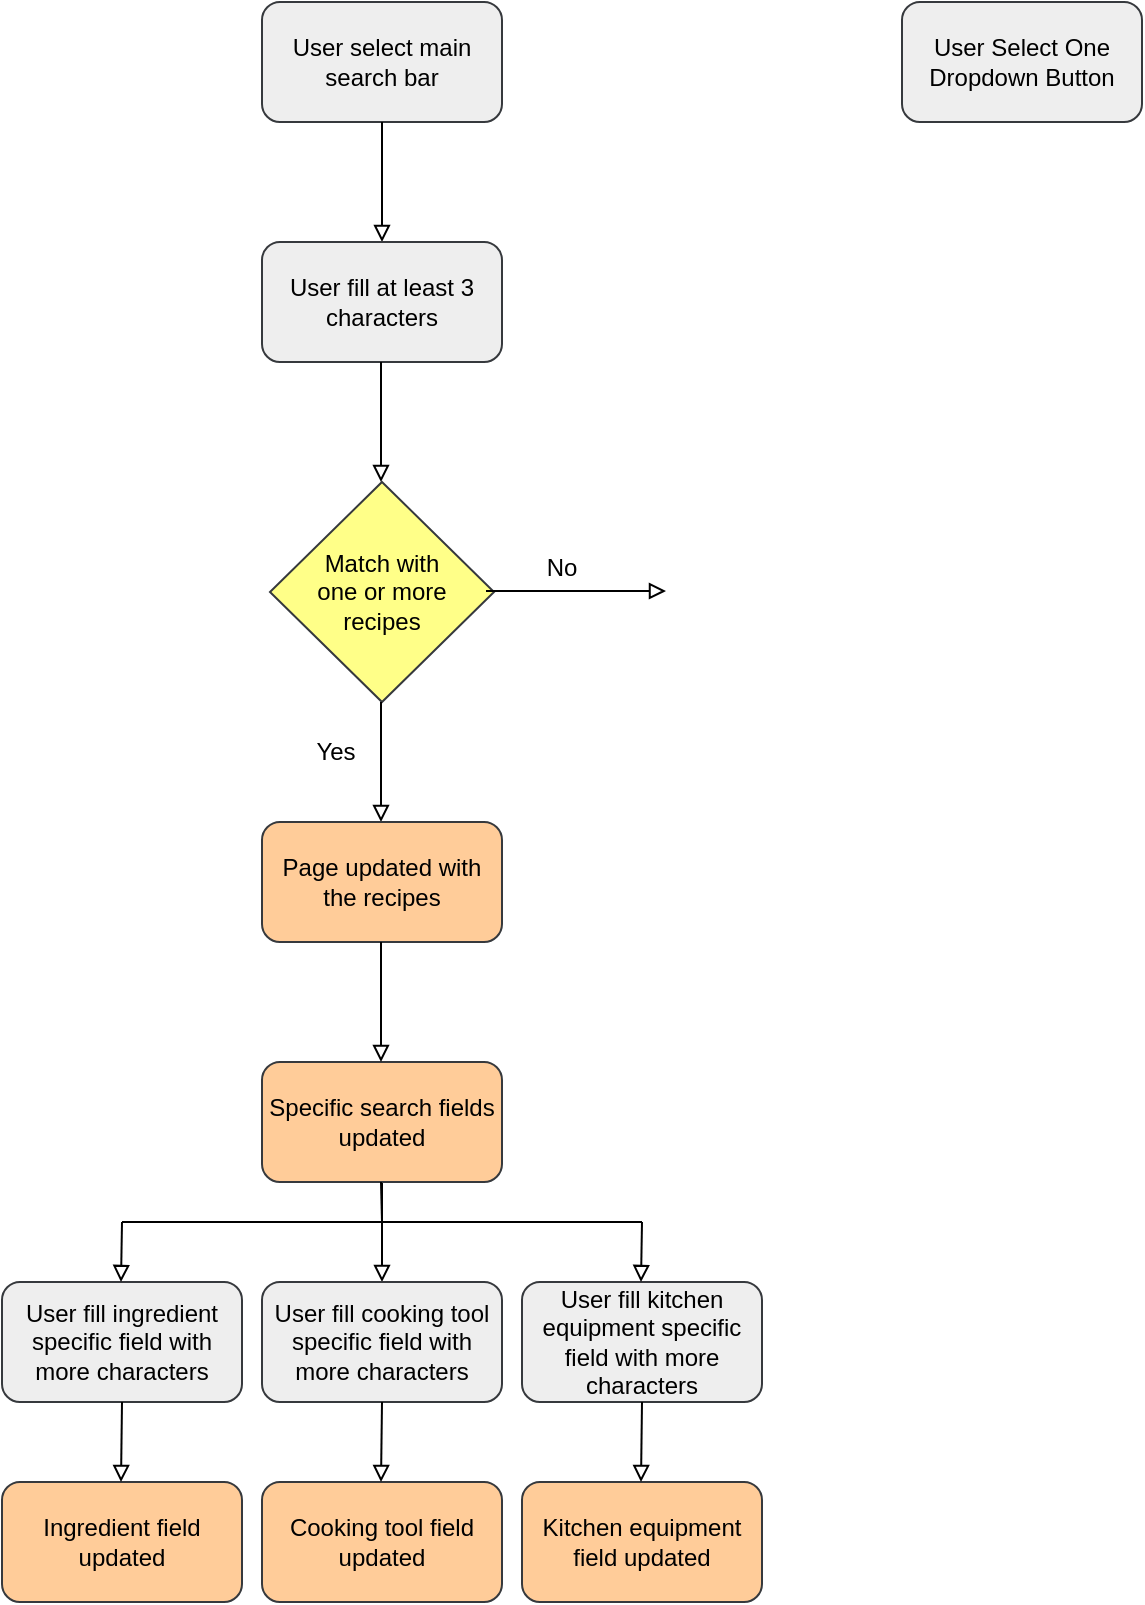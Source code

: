 <mxfile version="15.7.3" type="github">
  <diagram id="BQZGS3TxGwnYLphWOaI2" name="Page-1">
    <mxGraphModel dx="844" dy="443" grid="1" gridSize="10" guides="1" tooltips="1" connect="1" arrows="1" fold="1" page="1" pageScale="1" pageWidth="827" pageHeight="1169" math="0" shadow="0">
      <root>
        <mxCell id="0" />
        <mxCell id="1" parent="0" />
        <mxCell id="Tk_SjcsIPn881NdWUmbV-1" value="User select main search bar" style="rounded=1;whiteSpace=wrap;html=1;fillColor=#eeeeee;strokeColor=#36393d;" vertex="1" parent="1">
          <mxGeometry x="200" y="40" width="120" height="60" as="geometry" />
        </mxCell>
        <mxCell id="Tk_SjcsIPn881NdWUmbV-2" value="User Select One Dropdown Button" style="rounded=1;whiteSpace=wrap;html=1;fillColor=#eeeeee;strokeColor=#36393d;" vertex="1" parent="1">
          <mxGeometry x="520" y="40" width="120" height="60" as="geometry" />
        </mxCell>
        <mxCell id="Tk_SjcsIPn881NdWUmbV-4" value="" style="endArrow=block;html=1;rounded=0;endFill=0;" edge="1" parent="1" source="Tk_SjcsIPn881NdWUmbV-1">
          <mxGeometry width="50" height="50" relative="1" as="geometry">
            <mxPoint x="235" y="180" as="sourcePoint" />
            <mxPoint x="260" y="160" as="targetPoint" />
          </mxGeometry>
        </mxCell>
        <mxCell id="Tk_SjcsIPn881NdWUmbV-5" value="User fill at least 3 characters" style="rounded=1;whiteSpace=wrap;html=1;fillColor=#eeeeee;strokeColor=#36393d;" vertex="1" parent="1">
          <mxGeometry x="200" y="160" width="120" height="60" as="geometry" />
        </mxCell>
        <mxCell id="Tk_SjcsIPn881NdWUmbV-6" value="Match with &lt;br&gt;one or more &lt;br&gt;recipes" style="rhombus;whiteSpace=wrap;html=1;fillColor=#ffff88;strokeColor=#36393d;" vertex="1" parent="1">
          <mxGeometry x="204" y="280" width="112" height="110" as="geometry" />
        </mxCell>
        <mxCell id="Tk_SjcsIPn881NdWUmbV-7" value="" style="endArrow=block;html=1;rounded=0;endFill=0;" edge="1" parent="1">
          <mxGeometry width="50" height="50" relative="1" as="geometry">
            <mxPoint x="259.5" y="220" as="sourcePoint" />
            <mxPoint x="259.5" y="280" as="targetPoint" />
          </mxGeometry>
        </mxCell>
        <mxCell id="Tk_SjcsIPn881NdWUmbV-8" value="" style="endArrow=block;html=1;rounded=0;endFill=0;" edge="1" parent="1">
          <mxGeometry width="50" height="50" relative="1" as="geometry">
            <mxPoint x="312" y="334.5" as="sourcePoint" />
            <mxPoint x="402" y="334.5" as="targetPoint" />
          </mxGeometry>
        </mxCell>
        <mxCell id="Tk_SjcsIPn881NdWUmbV-9" value="No" style="text;html=1;strokeColor=none;fillColor=none;align=center;verticalAlign=middle;whiteSpace=wrap;rounded=0;" vertex="1" parent="1">
          <mxGeometry x="320" y="308" width="60" height="30" as="geometry" />
        </mxCell>
        <mxCell id="Tk_SjcsIPn881NdWUmbV-10" value="Yes" style="text;html=1;strokeColor=none;fillColor=none;align=center;verticalAlign=middle;whiteSpace=wrap;rounded=0;" vertex="1" parent="1">
          <mxGeometry x="207" y="400" width="60" height="30" as="geometry" />
        </mxCell>
        <mxCell id="Tk_SjcsIPn881NdWUmbV-11" value="" style="endArrow=block;html=1;rounded=0;endFill=0;" edge="1" parent="1">
          <mxGeometry width="50" height="50" relative="1" as="geometry">
            <mxPoint x="259.5" y="390" as="sourcePoint" />
            <mxPoint x="259.5" y="450" as="targetPoint" />
          </mxGeometry>
        </mxCell>
        <mxCell id="Tk_SjcsIPn881NdWUmbV-13" value="Page updated with the recipes" style="rounded=1;whiteSpace=wrap;html=1;fillColor=#ffcc99;strokeColor=#36393d;" vertex="1" parent="1">
          <mxGeometry x="200" y="450" width="120" height="60" as="geometry" />
        </mxCell>
        <mxCell id="Tk_SjcsIPn881NdWUmbV-24" value="" style="edgeStyle=orthogonalEdgeStyle;rounded=0;orthogonalLoop=1;jettySize=auto;html=1;endArrow=block;endFill=0;" edge="1" parent="1" source="Tk_SjcsIPn881NdWUmbV-15" target="Tk_SjcsIPn881NdWUmbV-19">
          <mxGeometry relative="1" as="geometry" />
        </mxCell>
        <mxCell id="Tk_SjcsIPn881NdWUmbV-15" value="Specific search fields updated" style="rounded=1;whiteSpace=wrap;html=1;fillColor=#ffcc99;strokeColor=#36393d;" vertex="1" parent="1">
          <mxGeometry x="200" y="570" width="120" height="60" as="geometry" />
        </mxCell>
        <mxCell id="Tk_SjcsIPn881NdWUmbV-16" value="" style="endArrow=block;html=1;rounded=0;endFill=0;" edge="1" parent="1">
          <mxGeometry width="50" height="50" relative="1" as="geometry">
            <mxPoint x="259.5" y="510" as="sourcePoint" />
            <mxPoint x="259.5" y="570" as="targetPoint" />
          </mxGeometry>
        </mxCell>
        <mxCell id="Tk_SjcsIPn881NdWUmbV-17" value="User fill ingredient specific field with more characters" style="rounded=1;whiteSpace=wrap;html=1;fillColor=#eeeeee;strokeColor=#36393d;" vertex="1" parent="1">
          <mxGeometry x="70" y="680" width="120" height="60" as="geometry" />
        </mxCell>
        <mxCell id="Tk_SjcsIPn881NdWUmbV-18" value="" style="endArrow=block;html=1;rounded=0;endFill=0;" edge="1" parent="1">
          <mxGeometry width="50" height="50" relative="1" as="geometry">
            <mxPoint x="130" y="650" as="sourcePoint" />
            <mxPoint x="129.5" y="680" as="targetPoint" />
          </mxGeometry>
        </mxCell>
        <mxCell id="Tk_SjcsIPn881NdWUmbV-19" value="User fill cooking tool specific field with more characters" style="rounded=1;whiteSpace=wrap;html=1;fillColor=#eeeeee;strokeColor=#36393d;" vertex="1" parent="1">
          <mxGeometry x="200" y="680" width="120" height="60" as="geometry" />
        </mxCell>
        <mxCell id="Tk_SjcsIPn881NdWUmbV-20" value="User fill kitchen equipment specific field with more characters" style="rounded=1;whiteSpace=wrap;html=1;fillColor=#eeeeee;strokeColor=#36393d;" vertex="1" parent="1">
          <mxGeometry x="330" y="680" width="120" height="60" as="geometry" />
        </mxCell>
        <mxCell id="Tk_SjcsIPn881NdWUmbV-22" value="" style="endArrow=none;html=1;rounded=0;" edge="1" parent="1">
          <mxGeometry width="50" height="50" relative="1" as="geometry">
            <mxPoint x="260" y="650" as="sourcePoint" />
            <mxPoint x="259.5" y="630" as="targetPoint" />
          </mxGeometry>
        </mxCell>
        <mxCell id="Tk_SjcsIPn881NdWUmbV-23" value="" style="endArrow=none;html=1;rounded=0;" edge="1" parent="1">
          <mxGeometry width="50" height="50" relative="1" as="geometry">
            <mxPoint x="130" y="650" as="sourcePoint" />
            <mxPoint x="390" y="650" as="targetPoint" />
          </mxGeometry>
        </mxCell>
        <mxCell id="Tk_SjcsIPn881NdWUmbV-25" value="" style="endArrow=block;html=1;rounded=0;endFill=0;" edge="1" parent="1">
          <mxGeometry width="50" height="50" relative="1" as="geometry">
            <mxPoint x="390" y="650" as="sourcePoint" />
            <mxPoint x="389.5" y="680" as="targetPoint" />
          </mxGeometry>
        </mxCell>
        <mxCell id="Tk_SjcsIPn881NdWUmbV-26" value="Ingredient field updated" style="rounded=1;whiteSpace=wrap;html=1;fillColor=#ffcc99;strokeColor=#36393d;" vertex="1" parent="1">
          <mxGeometry x="70" y="780" width="120" height="60" as="geometry" />
        </mxCell>
        <mxCell id="Tk_SjcsIPn881NdWUmbV-27" value="Cooking tool field updated" style="rounded=1;whiteSpace=wrap;html=1;fillColor=#ffcc99;strokeColor=#36393d;" vertex="1" parent="1">
          <mxGeometry x="200" y="780" width="120" height="60" as="geometry" />
        </mxCell>
        <mxCell id="Tk_SjcsIPn881NdWUmbV-28" value="Kitchen equipment field updated" style="rounded=1;whiteSpace=wrap;html=1;fillColor=#ffcc99;strokeColor=#36393d;" vertex="1" parent="1">
          <mxGeometry x="330" y="780" width="120" height="60" as="geometry" />
        </mxCell>
        <mxCell id="Tk_SjcsIPn881NdWUmbV-29" value="" style="endArrow=block;html=1;rounded=0;endFill=0;" edge="1" parent="1">
          <mxGeometry width="50" height="50" relative="1" as="geometry">
            <mxPoint x="130" y="740" as="sourcePoint" />
            <mxPoint x="129.5" y="780" as="targetPoint" />
          </mxGeometry>
        </mxCell>
        <mxCell id="Tk_SjcsIPn881NdWUmbV-31" value="" style="endArrow=block;html=1;rounded=0;endFill=0;" edge="1" parent="1">
          <mxGeometry width="50" height="50" relative="1" as="geometry">
            <mxPoint x="260" y="740" as="sourcePoint" />
            <mxPoint x="259.5" y="780" as="targetPoint" />
          </mxGeometry>
        </mxCell>
        <mxCell id="Tk_SjcsIPn881NdWUmbV-32" value="" style="endArrow=block;html=1;rounded=0;endFill=0;" edge="1" parent="1">
          <mxGeometry width="50" height="50" relative="1" as="geometry">
            <mxPoint x="390" y="740" as="sourcePoint" />
            <mxPoint x="389.5" y="780" as="targetPoint" />
          </mxGeometry>
        </mxCell>
      </root>
    </mxGraphModel>
  </diagram>
</mxfile>
